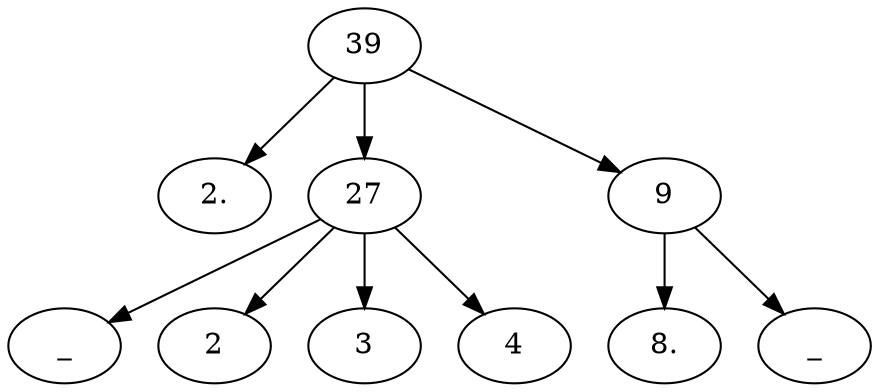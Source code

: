 strict digraph G {
  1 [ label="39" ];
  2 [ label="2." ];
  3 [ label="27" ];
  4 [ label="_" ];
  5 [ label="2" ];
  6 [ label="3" ];
  7 [ label="4" ];
  8 [ label="9" ];
  9 [ label="8." ];
  10 [ label="_" ];
  1 -> 2 [ ];
  1 -> 3 [ ];
  1 -> 8 [ ];
  3 -> 4 [ ];
  3 -> 5 [ ];
  3 -> 6 [ ];
  3 -> 7 [ ];
  8 -> 9 [ ];
  8 -> 10 [ ];
}
